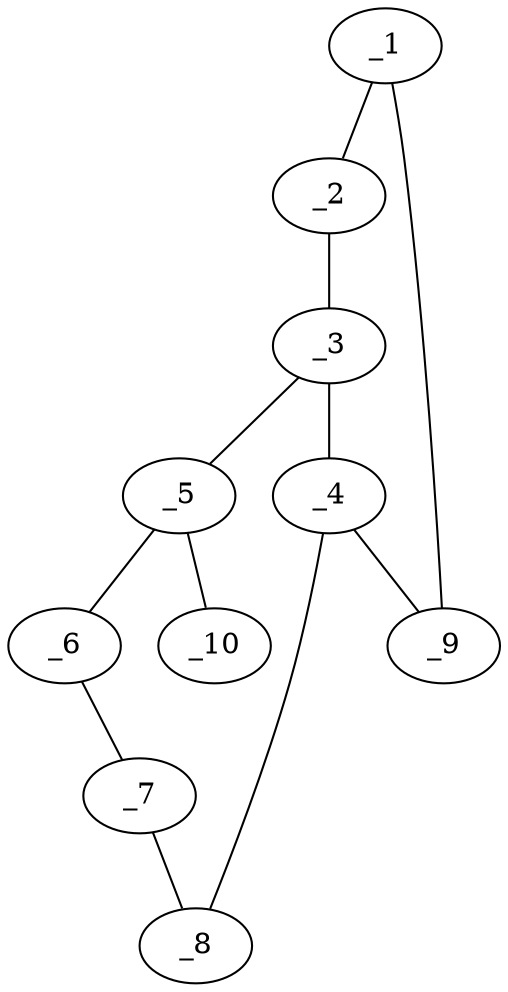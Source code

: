 graph molid690575 {
	_1	 [charge=0,
		chem=4,
		symbol="N  ",
		x="5.2709",
		y="-0.5"];
	_2	 [charge=0,
		chem=4,
		symbol="N  ",
		x="4.6831",
		y="0.309"];
	_1 -- _2	 [valence=2];
	_9	 [charge=0,
		chem=4,
		symbol="N  ",
		x="4.6831",
		y="-1.309"];
	_1 -- _9	 [valence=1];
	_3	 [charge=0,
		chem=1,
		symbol="C  ",
		x="3.7321",
		y=0];
	_2 -- _3	 [valence=1];
	_4	 [charge=0,
		chem=1,
		symbol="C  ",
		x="3.7321",
		y="-1"];
	_3 -- _4	 [valence=2];
	_5	 [charge=0,
		chem=1,
		symbol="C  ",
		x="2.866",
		y="0.5"];
	_3 -- _5	 [valence=1];
	_8	 [charge=0,
		chem=1,
		symbol="C  ",
		x="2.866",
		y="-1.5"];
	_4 -- _8	 [valence=1];
	_4 -- _9	 [valence=1];
	_6	 [charge=0,
		chem=4,
		symbol="N  ",
		x=2,
		y=0];
	_5 -- _6	 [valence=2];
	_10	 [charge=0,
		chem=4,
		symbol="N  ",
		x="2.866",
		y="1.5"];
	_5 -- _10	 [valence=1];
	_7	 [charge=0,
		chem=4,
		symbol="N  ",
		x=2,
		y="-1"];
	_6 -- _7	 [valence=1];
	_7 -- _8	 [valence=2];
}
